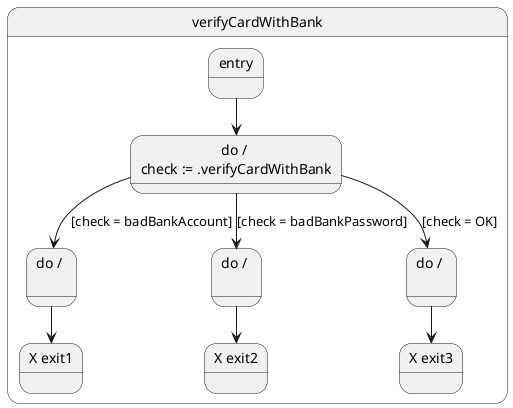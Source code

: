 @startuml
state "verifyCardWithBank" as verifyCardWithBank {
  state "entry" as verifyCardWithBank_entry
  state "do / \ncheck := .verifyCardWithBank" as state_1
  verifyCardWithBank_entry --> state_1
  state "do / \n" as state_2
  state "X exit1" as exit1
  state_2 --> exit1
  state "do / \n" as state_3
  state "X exit2" as exit2
  state_3 --> exit2
  state "do / \n" as state_4
  state "X exit3" as exit3
  state_4 --> exit3
  state_1 --> state_2 : [check = badBankAccount]
  state_1 --> state_3 : [check = badBankPassword]
  state_1 --> state_4 : [check = OK]
}
@enduml
